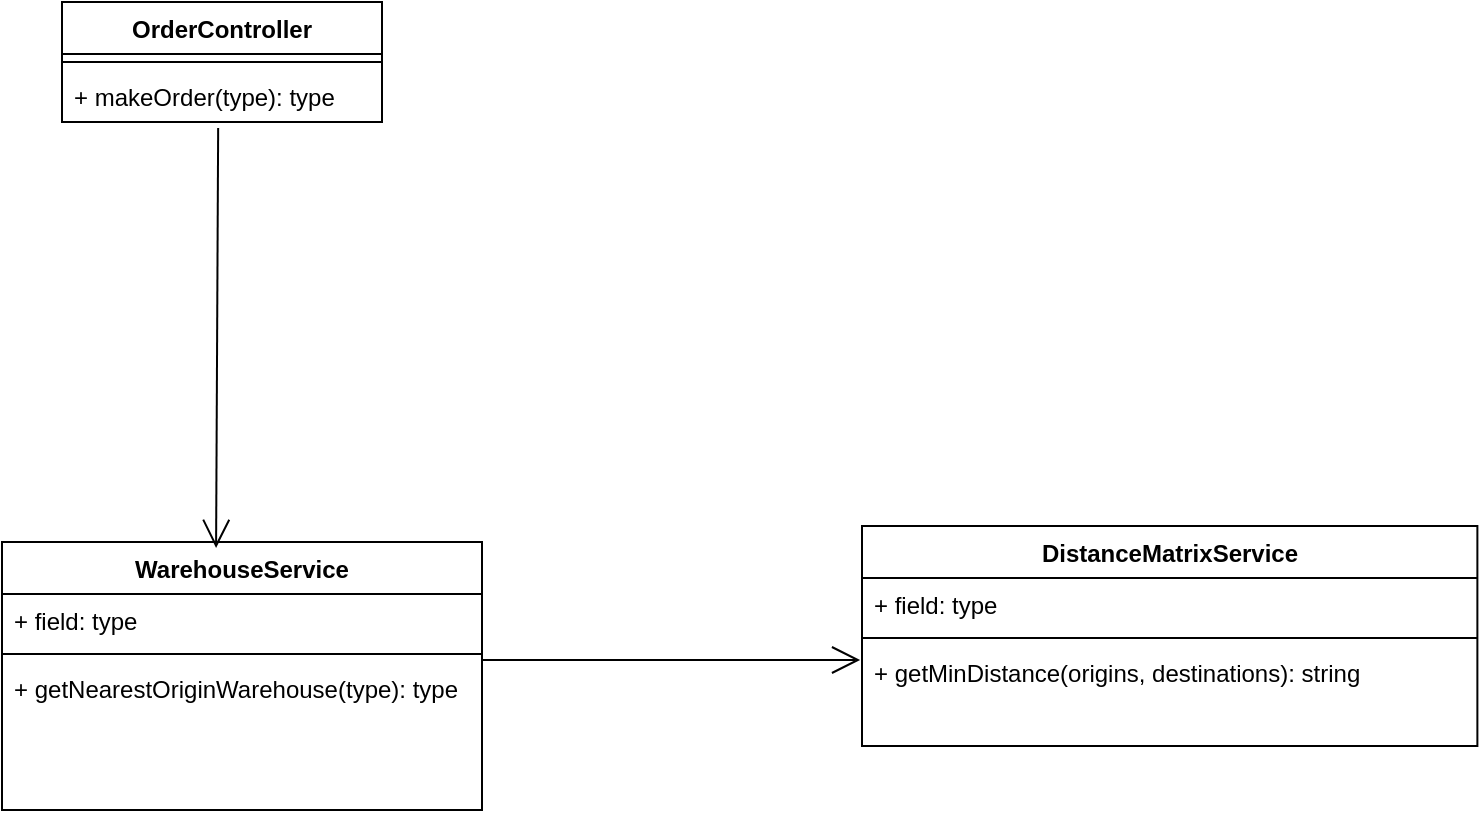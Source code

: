 <mxfile version="22.0.8" type="github">
  <diagram name="DC - Ordenes MultiBodega" id="dP7JWLLXYjm7gVHI7CY_">
    <mxGraphModel dx="1433" dy="797" grid="1" gridSize="10" guides="1" tooltips="1" connect="1" arrows="1" fold="1" page="1" pageScale="1" pageWidth="827" pageHeight="1169" math="0" shadow="0">
      <root>
        <mxCell id="0" />
        <mxCell id="1" parent="0" />
        <mxCell id="L0VeZE1op2uClBTfo5yl-1" value="OrderController" style="swimlane;fontStyle=1;align=center;verticalAlign=top;childLayout=stackLayout;horizontal=1;startSize=26;horizontalStack=0;resizeParent=1;resizeParentMax=0;resizeLast=0;collapsible=1;marginBottom=0;whiteSpace=wrap;html=1;" parent="1" vertex="1">
          <mxGeometry x="110" y="50" width="160" height="60" as="geometry" />
        </mxCell>
        <mxCell id="L0VeZE1op2uClBTfo5yl-3" value="" style="line;strokeWidth=1;fillColor=none;align=left;verticalAlign=middle;spacingTop=-1;spacingLeft=3;spacingRight=3;rotatable=0;labelPosition=right;points=[];portConstraint=eastwest;strokeColor=inherit;" parent="L0VeZE1op2uClBTfo5yl-1" vertex="1">
          <mxGeometry y="26" width="160" height="8" as="geometry" />
        </mxCell>
        <mxCell id="L0VeZE1op2uClBTfo5yl-4" value="+ makeOrder(type): type" style="text;strokeColor=none;fillColor=none;align=left;verticalAlign=top;spacingLeft=4;spacingRight=4;overflow=hidden;rotatable=0;points=[[0,0.5],[1,0.5]];portConstraint=eastwest;whiteSpace=wrap;html=1;" parent="L0VeZE1op2uClBTfo5yl-1" vertex="1">
          <mxGeometry y="34" width="160" height="26" as="geometry" />
        </mxCell>
        <mxCell id="L0VeZE1op2uClBTfo5yl-5" value="WarehouseService" style="swimlane;fontStyle=1;align=center;verticalAlign=top;childLayout=stackLayout;horizontal=1;startSize=26;horizontalStack=0;resizeParent=1;resizeParentMax=0;resizeLast=0;collapsible=1;marginBottom=0;whiteSpace=wrap;html=1;" parent="1" vertex="1">
          <mxGeometry x="80" y="320" width="240" height="134" as="geometry" />
        </mxCell>
        <mxCell id="L0VeZE1op2uClBTfo5yl-6" value="+ field: type" style="text;strokeColor=none;fillColor=none;align=left;verticalAlign=top;spacingLeft=4;spacingRight=4;overflow=hidden;rotatable=0;points=[[0,0.5],[1,0.5]];portConstraint=eastwest;whiteSpace=wrap;html=1;" parent="L0VeZE1op2uClBTfo5yl-5" vertex="1">
          <mxGeometry y="26" width="240" height="26" as="geometry" />
        </mxCell>
        <mxCell id="L0VeZE1op2uClBTfo5yl-7" value="" style="line;strokeWidth=1;fillColor=none;align=left;verticalAlign=middle;spacingTop=-1;spacingLeft=3;spacingRight=3;rotatable=0;labelPosition=right;points=[];portConstraint=eastwest;strokeColor=inherit;" parent="L0VeZE1op2uClBTfo5yl-5" vertex="1">
          <mxGeometry y="52" width="240" height="8" as="geometry" />
        </mxCell>
        <mxCell id="L0VeZE1op2uClBTfo5yl-8" value="+&amp;nbsp;getNearestOriginWarehouse&lt;span style=&quot;background-color: initial;&quot;&gt;(type): type&lt;/span&gt;" style="text;strokeColor=none;fillColor=none;align=left;verticalAlign=top;spacingLeft=4;spacingRight=4;overflow=hidden;rotatable=0;points=[[0,0.5],[1,0.5]];portConstraint=eastwest;whiteSpace=wrap;html=1;" parent="L0VeZE1op2uClBTfo5yl-5" vertex="1">
          <mxGeometry y="60" width="240" height="74" as="geometry" />
        </mxCell>
        <mxCell id="L0VeZE1op2uClBTfo5yl-10" value="" style="endArrow=open;endFill=1;endSize=12;html=1;rounded=0;entryX=0.446;entryY=0.022;entryDx=0;entryDy=0;entryPerimeter=0;exitX=0.488;exitY=1.115;exitDx=0;exitDy=0;exitPerimeter=0;" parent="1" source="L0VeZE1op2uClBTfo5yl-4" target="L0VeZE1op2uClBTfo5yl-5" edge="1">
          <mxGeometry width="160" relative="1" as="geometry">
            <mxPoint x="170" y="100" as="sourcePoint" />
            <mxPoint x="330" y="100" as="targetPoint" />
          </mxGeometry>
        </mxCell>
        <mxCell id="L0VeZE1op2uClBTfo5yl-11" value="DistanceMatrixService" style="swimlane;fontStyle=1;align=center;verticalAlign=top;childLayout=stackLayout;horizontal=1;startSize=26;horizontalStack=0;resizeParent=1;resizeParentMax=0;resizeLast=0;collapsible=1;marginBottom=0;whiteSpace=wrap;html=1;" parent="1" vertex="1">
          <mxGeometry x="510" y="312" width="307.69" height="110" as="geometry" />
        </mxCell>
        <mxCell id="L0VeZE1op2uClBTfo5yl-12" value="+ field: type" style="text;strokeColor=none;fillColor=none;align=left;verticalAlign=top;spacingLeft=4;spacingRight=4;overflow=hidden;rotatable=0;points=[[0,0.5],[1,0.5]];portConstraint=eastwest;whiteSpace=wrap;html=1;" parent="L0VeZE1op2uClBTfo5yl-11" vertex="1">
          <mxGeometry y="26" width="307.69" height="26" as="geometry" />
        </mxCell>
        <mxCell id="L0VeZE1op2uClBTfo5yl-13" value="" style="line;strokeWidth=1;fillColor=none;align=left;verticalAlign=middle;spacingTop=-1;spacingLeft=3;spacingRight=3;rotatable=0;labelPosition=right;points=[];portConstraint=eastwest;strokeColor=inherit;" parent="L0VeZE1op2uClBTfo5yl-11" vertex="1">
          <mxGeometry y="52" width="307.69" height="8" as="geometry" />
        </mxCell>
        <mxCell id="L0VeZE1op2uClBTfo5yl-14" value="+ getMinDistance(origins, destinations): string" style="text;strokeColor=none;fillColor=none;align=left;verticalAlign=top;spacingLeft=4;spacingRight=4;overflow=hidden;rotatable=0;points=[[0,0.5],[1,0.5]];portConstraint=eastwest;whiteSpace=wrap;html=1;" parent="L0VeZE1op2uClBTfo5yl-11" vertex="1">
          <mxGeometry y="60" width="307.69" height="50" as="geometry" />
        </mxCell>
        <mxCell id="L0VeZE1op2uClBTfo5yl-15" value="" style="endArrow=open;endFill=1;endSize=12;html=1;rounded=0;entryX=-0.003;entryY=0.14;entryDx=0;entryDy=0;entryPerimeter=0;exitX=1;exitY=0.875;exitDx=0;exitDy=0;exitPerimeter=0;" parent="1" target="L0VeZE1op2uClBTfo5yl-14" edge="1" source="L0VeZE1op2uClBTfo5yl-7">
          <mxGeometry width="160" relative="1" as="geometry">
            <mxPoint x="330" y="380" as="sourcePoint" />
            <mxPoint x="470" y="380" as="targetPoint" />
          </mxGeometry>
        </mxCell>
      </root>
    </mxGraphModel>
  </diagram>
</mxfile>
